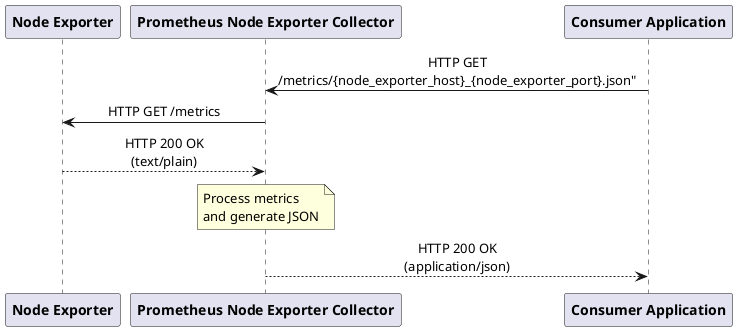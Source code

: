 @startuml
participant "<b>Node Exporter</b>" as Node_Exporter order 10
participant "<b>Prometheus Node Exporter Collector</b>" as Prometheus_Node_Exporter_Collector order 20
participant "<b>Consumer Application</b>" as Consumer_Application order 30

skinparam sequenceMessageAlign center

Consumer_Application -> Prometheus_Node_Exporter_Collector: HTTP GET\n/metrics/{node_exporter_host}_{node_exporter_port}.json"

Prometheus_Node_Exporter_Collector -> Node_Exporter: HTTP GET /metrics
Node_Exporter --> Prometheus_Node_Exporter_Collector: HTTP 200 OK\n(text/plain)

note over Prometheus_Node_Exporter_Collector: Process metrics\nand generate JSON

Prometheus_Node_Exporter_Collector --> Consumer_Application: HTTP 200 OK\n(application/json)
@enduml